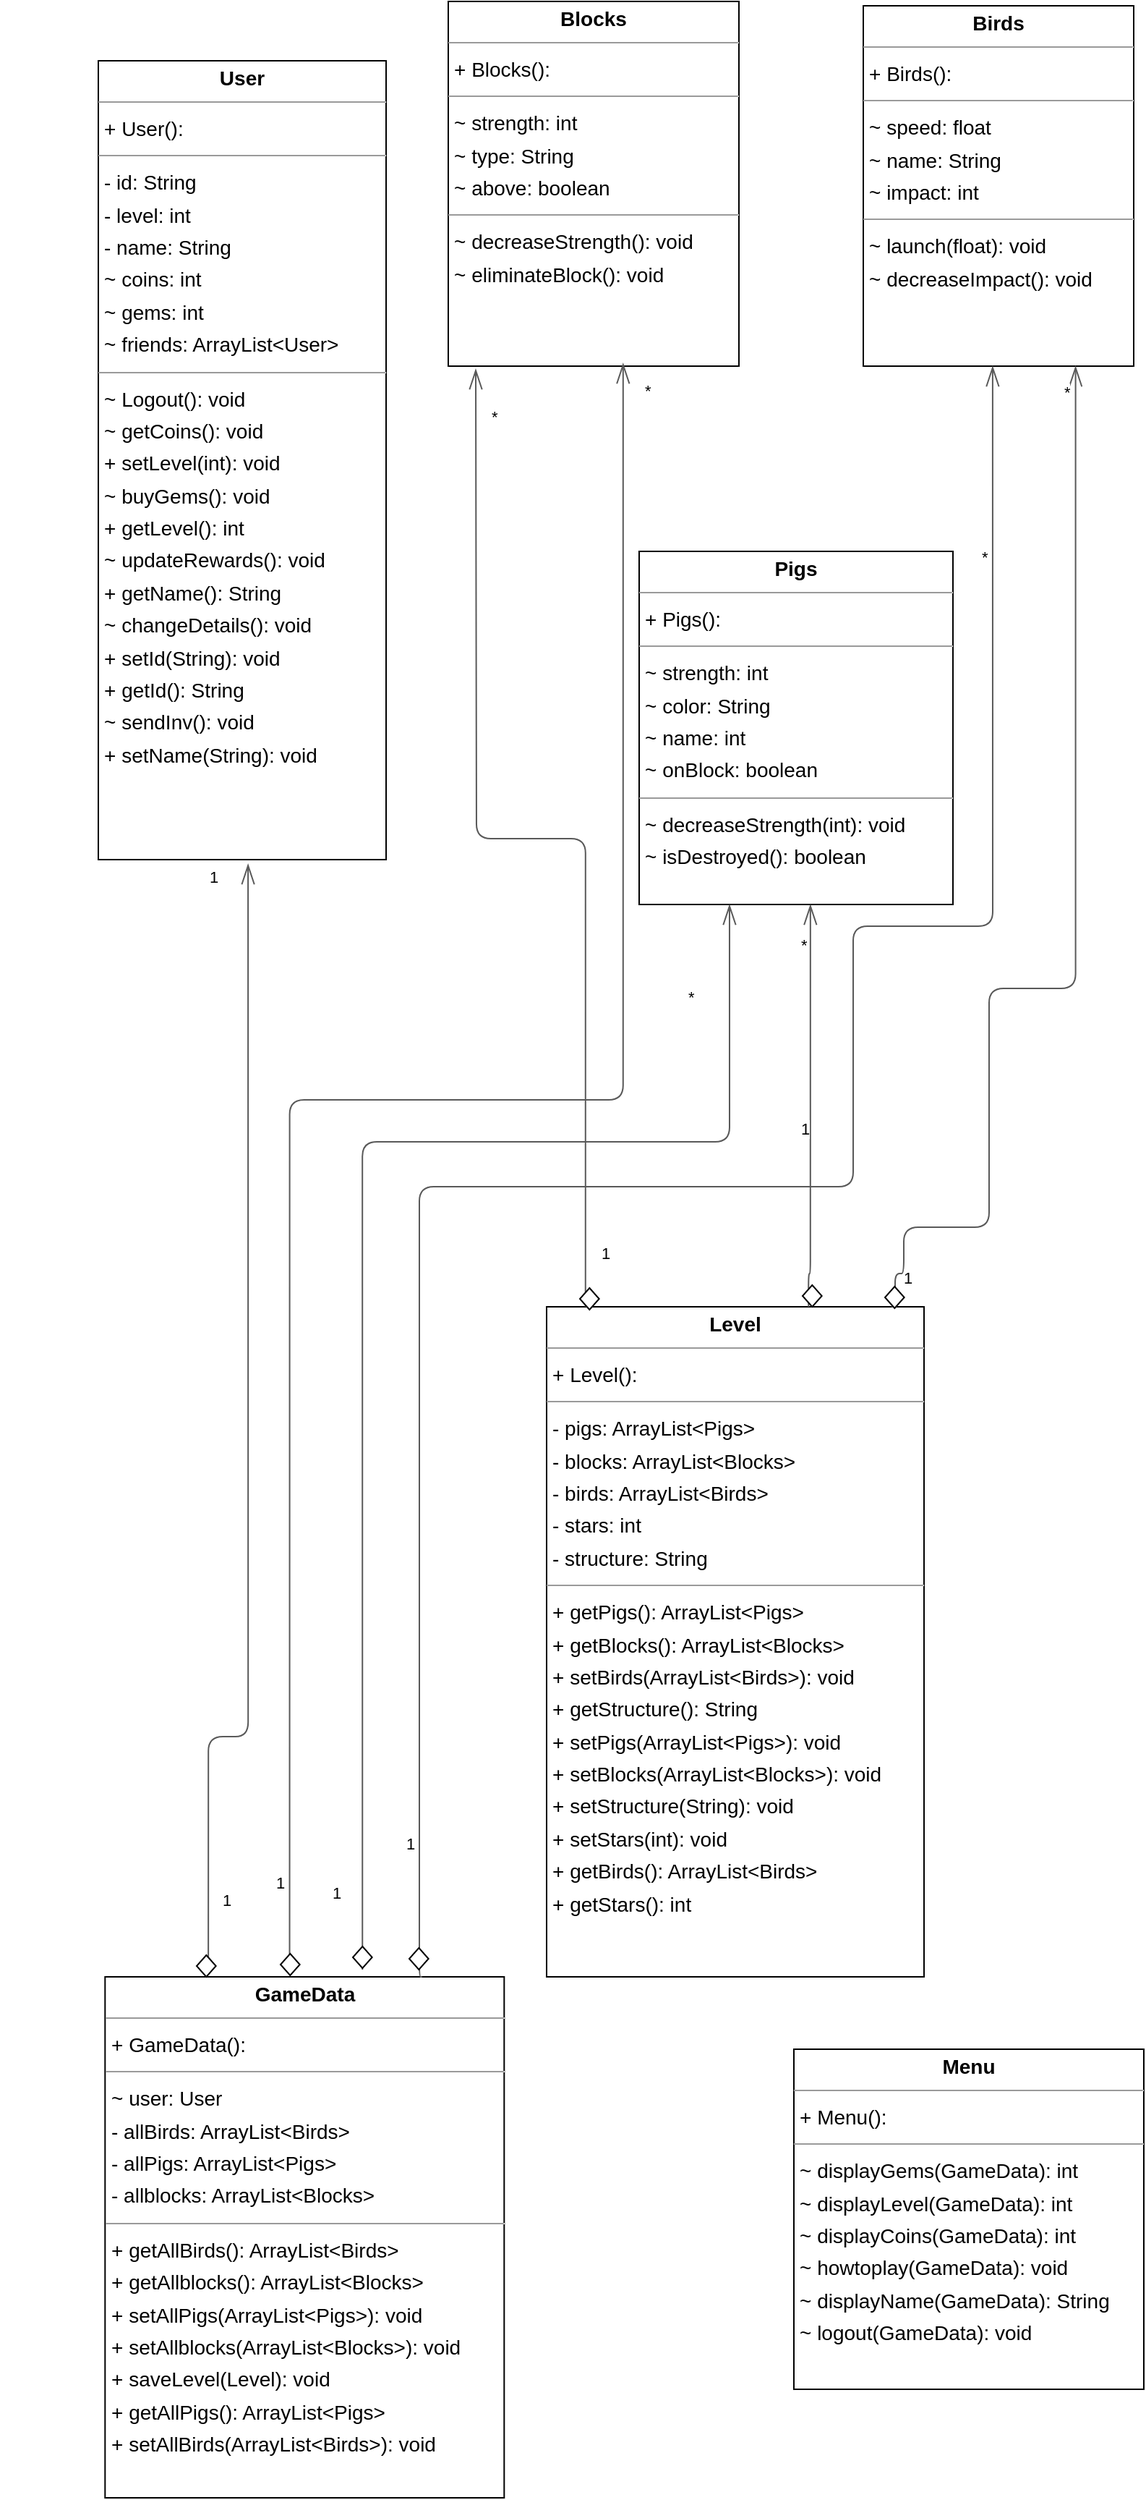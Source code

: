 <mxfile version="24.7.8">
  <diagram id="pRsPes_5a_qy8QipFH-V" name="Page-1">
    <mxGraphModel dx="1644" dy="991" grid="0" gridSize="10" guides="1" tooltips="1" connect="1" arrows="1" fold="1" page="0" pageScale="1" pageWidth="850" pageHeight="1100" background="none" math="0" shadow="0">
      <root>
        <mxCell id="0" />
        <mxCell id="1" parent="0" />
        <mxCell id="node1" value="&lt;p style=&quot;margin:0px;margin-top:4px;text-align:center;&quot;&gt;&lt;b&gt;Birds&lt;/b&gt;&lt;/p&gt;&lt;hr size=&quot;1&quot;/&gt;&lt;p style=&quot;margin:0 0 0 4px;line-height:1.6;&quot;&gt;+ Birds(): &lt;/p&gt;&lt;hr size=&quot;1&quot;/&gt;&lt;p style=&quot;margin:0 0 0 4px;line-height:1.6;&quot;&gt;~ speed: float&lt;br/&gt;~ name: String&lt;br/&gt;~ impact: int&lt;/p&gt;&lt;hr size=&quot;1&quot;/&gt;&lt;p style=&quot;margin:0 0 0 4px;line-height:1.6;&quot;&gt;~ launch(float): void&lt;br/&gt;~ decreaseImpact(): void&lt;/p&gt;" style="verticalAlign=top;align=left;overflow=fill;fontSize=14;fontFamily=Helvetica;html=1;rounded=0;shadow=0;comic=0;labelBackgroundColor=none;strokeWidth=1;" parent="1" vertex="1">
          <mxGeometry x="462" y="-77" width="187" height="249" as="geometry" />
        </mxCell>
        <mxCell id="node6" value="&lt;p style=&quot;margin:0px;margin-top:4px;text-align:center;&quot;&gt;&lt;b&gt;Blocks&lt;/b&gt;&lt;/p&gt;&lt;hr size=&quot;1&quot;/&gt;&lt;p style=&quot;margin:0 0 0 4px;line-height:1.6;&quot;&gt;+ Blocks(): &lt;/p&gt;&lt;hr size=&quot;1&quot;/&gt;&lt;p style=&quot;margin:0 0 0 4px;line-height:1.6;&quot;&gt;~ strength: int&lt;br/&gt;~ type: String&lt;br/&gt;~ above: boolean&lt;/p&gt;&lt;hr size=&quot;1&quot;/&gt;&lt;p style=&quot;margin:0 0 0 4px;line-height:1.6;&quot;&gt;~ decreaseStrength(): void&lt;br/&gt;~ eliminateBlock(): void&lt;/p&gt;" style="verticalAlign=top;align=left;overflow=fill;fontSize=14;fontFamily=Helvetica;html=1;rounded=0;shadow=0;comic=0;labelBackgroundColor=none;strokeWidth=1;" parent="1" vertex="1">
          <mxGeometry x="175" y="-80" width="201" height="252" as="geometry" />
        </mxCell>
        <mxCell id="node3" value="&lt;p style=&quot;margin:0px;margin-top:4px;text-align:center;&quot;&gt;&lt;b&gt;GameData&lt;/b&gt;&lt;/p&gt;&lt;hr size=&quot;1&quot;/&gt;&lt;p style=&quot;margin:0 0 0 4px;line-height:1.6;&quot;&gt;+ GameData(): &lt;/p&gt;&lt;hr size=&quot;1&quot;/&gt;&lt;p style=&quot;margin:0 0 0 4px;line-height:1.6;&quot;&gt;~ user: User&lt;br/&gt;- allBirds: ArrayList&amp;lt;Birds&amp;gt;&lt;br/&gt;- allPigs: ArrayList&amp;lt;Pigs&amp;gt;&lt;br/&gt;- allblocks: ArrayList&amp;lt;Blocks&amp;gt;&lt;/p&gt;&lt;hr size=&quot;1&quot;/&gt;&lt;p style=&quot;margin:0 0 0 4px;line-height:1.6;&quot;&gt;+ getAllBirds(): ArrayList&amp;lt;Birds&amp;gt;&lt;br/&gt;+ getAllblocks(): ArrayList&amp;lt;Blocks&amp;gt;&lt;br/&gt;+ setAllPigs(ArrayList&amp;lt;Pigs&amp;gt;): void&lt;br/&gt;+ setAllblocks(ArrayList&amp;lt;Blocks&amp;gt;): void&lt;br/&gt;+ saveLevel(Level): void&lt;br/&gt;+ getAllPigs(): ArrayList&amp;lt;Pigs&amp;gt;&lt;br/&gt;+ setAllBirds(ArrayList&amp;lt;Birds&amp;gt;): void&lt;/p&gt;" style="verticalAlign=top;align=left;overflow=fill;fontSize=14;fontFamily=Helvetica;html=1;rounded=0;shadow=0;comic=0;labelBackgroundColor=none;strokeWidth=1;" parent="1" vertex="1">
          <mxGeometry x="-62.34" y="1285" width="276" height="360" as="geometry" />
        </mxCell>
        <mxCell id="node0" value="&lt;p style=&quot;margin:0px;margin-top:4px;text-align:center;&quot;&gt;&lt;b&gt;Level&lt;/b&gt;&lt;/p&gt;&lt;hr size=&quot;1&quot;/&gt;&lt;p style=&quot;margin:0 0 0 4px;line-height:1.6;&quot;&gt;+ Level(): &lt;/p&gt;&lt;hr size=&quot;1&quot;/&gt;&lt;p style=&quot;margin:0 0 0 4px;line-height:1.6;&quot;&gt;- pigs: ArrayList&amp;lt;Pigs&amp;gt;&lt;br/&gt;- blocks: ArrayList&amp;lt;Blocks&amp;gt;&lt;br/&gt;- birds: ArrayList&amp;lt;Birds&amp;gt;&lt;br/&gt;- stars: int&lt;br/&gt;- structure: String&lt;/p&gt;&lt;hr size=&quot;1&quot;/&gt;&lt;p style=&quot;margin:0 0 0 4px;line-height:1.6;&quot;&gt;+ getPigs(): ArrayList&amp;lt;Pigs&amp;gt;&lt;br/&gt;+ getBlocks(): ArrayList&amp;lt;Blocks&amp;gt;&lt;br/&gt;+ setBirds(ArrayList&amp;lt;Birds&amp;gt;): void&lt;br/&gt;+ getStructure(): String&lt;br/&gt;+ setPigs(ArrayList&amp;lt;Pigs&amp;gt;): void&lt;br/&gt;+ setBlocks(ArrayList&amp;lt;Blocks&amp;gt;): void&lt;br/&gt;+ setStructure(String): void&lt;br/&gt;+ setStars(int): void&lt;br/&gt;+ getBirds(): ArrayList&amp;lt;Birds&amp;gt;&lt;br/&gt;+ getStars(): int&lt;/p&gt;" style="verticalAlign=top;align=left;overflow=fill;fontSize=14;fontFamily=Helvetica;html=1;rounded=0;shadow=0;comic=0;labelBackgroundColor=none;strokeWidth=1;" parent="1" vertex="1">
          <mxGeometry x="243" y="822" width="261" height="463" as="geometry" />
        </mxCell>
        <mxCell id="node4" value="&lt;p style=&quot;margin:0px;margin-top:4px;text-align:center;&quot;&gt;&lt;b&gt;Menu&lt;/b&gt;&lt;/p&gt;&lt;hr size=&quot;1&quot;/&gt;&lt;p style=&quot;margin:0 0 0 4px;line-height:1.6;&quot;&gt;+ Menu(): &lt;/p&gt;&lt;hr size=&quot;1&quot;/&gt;&lt;p style=&quot;margin:0 0 0 4px;line-height:1.6;&quot;&gt;~ displayGems(GameData): int&lt;br/&gt;~ displayLevel(GameData): int&lt;br/&gt;~ displayCoins(GameData): int&lt;br/&gt;~ howtoplay(GameData): void&lt;br/&gt;~ displayName(GameData): String&lt;br/&gt;~ logout(GameData): void&lt;/p&gt;" style="verticalAlign=top;align=left;overflow=fill;fontSize=14;fontFamily=Helvetica;html=1;rounded=0;shadow=0;comic=0;labelBackgroundColor=none;strokeWidth=1;" parent="1" vertex="1">
          <mxGeometry x="414" y="1335" width="242" height="235" as="geometry" />
        </mxCell>
        <mxCell id="node2" value="&lt;p style=&quot;margin:0px;margin-top:4px;text-align:center;&quot;&gt;&lt;b&gt;Pigs&lt;/b&gt;&lt;/p&gt;&lt;hr size=&quot;1&quot;/&gt;&lt;p style=&quot;margin:0 0 0 4px;line-height:1.6;&quot;&gt;+ Pigs(): &lt;/p&gt;&lt;hr size=&quot;1&quot;/&gt;&lt;p style=&quot;margin:0 0 0 4px;line-height:1.6;&quot;&gt;~ strength: int&lt;br/&gt;~ color: String&lt;br/&gt;~ name: int&lt;br/&gt;~ onBlock: boolean&lt;/p&gt;&lt;hr size=&quot;1&quot;/&gt;&lt;p style=&quot;margin:0 0 0 4px;line-height:1.6;&quot;&gt;~ decreaseStrength(int): void&lt;br/&gt;~ isDestroyed(): boolean&lt;/p&gt;" style="verticalAlign=top;align=left;overflow=fill;fontSize=14;fontFamily=Helvetica;html=1;rounded=0;shadow=0;comic=0;labelBackgroundColor=none;strokeWidth=1;" parent="1" vertex="1">
          <mxGeometry x="307" y="300" width="217" height="244" as="geometry" />
        </mxCell>
        <mxCell id="node5" value="&lt;p style=&quot;margin:0px;margin-top:4px;text-align:center;&quot;&gt;&lt;b&gt;User&lt;/b&gt;&lt;/p&gt;&lt;hr size=&quot;1&quot;/&gt;&lt;p style=&quot;margin:0 0 0 4px;line-height:1.6;&quot;&gt;+ User(): &lt;/p&gt;&lt;hr size=&quot;1&quot;/&gt;&lt;p style=&quot;margin:0 0 0 4px;line-height:1.6;&quot;&gt;- id: String&lt;br/&gt;- level: int&lt;br/&gt;- name: String&lt;br/&gt;~ coins: int&lt;br/&gt;~ gems: int&lt;br/&gt;~ friends: ArrayList&amp;lt;User&amp;gt;&lt;/p&gt;&lt;hr size=&quot;1&quot;/&gt;&lt;p style=&quot;margin:0 0 0 4px;line-height:1.6;&quot;&gt;~ Logout(): void&lt;br/&gt;~ getCoins(): void&lt;br/&gt;+ setLevel(int): void&lt;br/&gt;~ buyGems(): void&lt;br/&gt;+ getLevel(): int&lt;br/&gt;~ updateRewards(): void&lt;br/&gt;+ getName(): String&lt;br/&gt;~ changeDetails(): void&lt;br/&gt;+ setId(String): void&lt;br/&gt;+ getId(): String&lt;br/&gt;~ sendInv(): void&lt;br/&gt;+ setName(String): void&lt;/p&gt;" style="verticalAlign=top;align=left;overflow=fill;fontSize=14;fontFamily=Helvetica;html=1;rounded=0;shadow=0;comic=0;labelBackgroundColor=none;strokeWidth=1;" parent="1" vertex="1">
          <mxGeometry x="-67.0" y="-39" width="199" height="552" as="geometry" />
        </mxCell>
        <mxCell id="edge3" value="" style="html=1;rounded=1;edgeStyle=orthogonalEdgeStyle;dashed=0;startArrow=diamondThinstartSize=12;endArrow=openThin;endSize=12;strokeColor=#595959;exitX=0.794;exitY=0.000;exitDx=0;exitDy=0;entryX=0.478;entryY=1.008;entryDx=0;entryDy=0;" parent="1" source="node3" target="node1" edge="1">
          <mxGeometry width="50" height="50" relative="1" as="geometry">
            <Array as="points">
              <mxPoint x="155" y="739" />
              <mxPoint x="455" y="739" />
              <mxPoint x="455" y="559" />
              <mxPoint x="551" y="559" />
            </Array>
          </mxGeometry>
        </mxCell>
        <mxCell id="label18" value="1" style="edgeLabel;resizable=0;html=1;align=left;verticalAlign=top;strokeColor=default;" parent="edge3" vertex="1" connectable="0">
          <mxGeometry x="144" y="1180" as="geometry" />
        </mxCell>
        <mxCell id="label22" value="*" style="edgeLabel;resizable=0;html=1;align=left;verticalAlign=top;strokeColor=default;" parent="edge3" vertex="1" connectable="0">
          <mxGeometry x="542" y="291" as="geometry" />
        </mxCell>
        <mxCell id="label23" value="" style="edgeLabel;resizable=0;html=1;align=left;verticalAlign=top;strokeColor=default;" parent="edge3" vertex="1" connectable="0">
          <mxGeometry x="551" y="226" as="geometry" />
        </mxCell>
        <mxCell id="edge1" value="" style="html=1;rounded=1;edgeStyle=orthogonalEdgeStyle;dashed=0;startArrow=diamondThinstartSize=12;endArrow=openThin;endSize=12;strokeColor=#595959;exitX=0.468;exitY=0.000;exitDx=0;exitDy=0;entryX=0.604;entryY=1.009;entryDx=0;entryDy=0;" parent="1" edge="1" source="YcmXmorcRD6jCuqAhqST-13">
          <mxGeometry width="50" height="50" relative="1" as="geometry">
            <Array as="points">
              <mxPoint x="65" y="679" />
              <mxPoint x="296" y="679" />
            </Array>
            <mxPoint x="64.038" y="1278" as="sourcePoint" />
            <mxPoint x="295.904" y="170" as="targetPoint" />
          </mxGeometry>
        </mxCell>
        <mxCell id="label6" value="1" style="edgeLabel;resizable=0;html=1;align=left;verticalAlign=top;strokeColor=default;" parent="edge1" vertex="1" connectable="0">
          <mxGeometry x="54" y="1207" as="geometry" />
        </mxCell>
        <mxCell id="label10" value="*" style="edgeLabel;resizable=0;html=1;align=left;verticalAlign=top;strokeColor=default;" parent="edge1" vertex="1" connectable="0">
          <mxGeometry x="282" y="181" as="geometry">
            <mxPoint x="27" y="-5" as="offset" />
          </mxGeometry>
        </mxCell>
        <mxCell id="label11" value="" style="edgeLabel;resizable=0;html=1;align=left;verticalAlign=top;strokeColor=default;" parent="edge1" vertex="1" connectable="0">
          <mxGeometry x="296" y="200" as="geometry" />
        </mxCell>
        <mxCell id="edge0" value="" style="html=1;rounded=1;edgeStyle=orthogonalEdgeStyle;dashed=0;startArrow=diamondThinstartSize=12;endArrow=openThin;endSize=12;strokeColor=#595959;exitX=0.611;exitY=0.000;exitDx=0;exitDy=0;entryX=0.215;entryY=1.033;entryDx=0;entryDy=0;" parent="1" edge="1">
          <mxGeometry width="50" height="50" relative="1" as="geometry">
            <Array as="points">
              <mxPoint x="116" y="708" />
              <mxPoint x="370" y="708" />
            </Array>
            <mxPoint x="115.636" y="1280" as="sourcePoint" />
            <mxPoint x="369.484" y="544" as="targetPoint" />
          </mxGeometry>
        </mxCell>
        <mxCell id="label0" value="1" style="edgeLabel;resizable=0;html=1;align=left;verticalAlign=top;strokeColor=default;" parent="edge0" vertex="1" connectable="0">
          <mxGeometry x="93" y="1214" as="geometry" />
        </mxCell>
        <mxCell id="label4" value="*" style="edgeLabel;resizable=0;html=1;align=left;verticalAlign=top;strokeColor=default;" parent="edge0" vertex="1" connectable="0">
          <mxGeometry x="339" y="595" as="geometry" />
        </mxCell>
        <mxCell id="label5" value="" style="edgeLabel;resizable=0;html=1;align=left;verticalAlign=top;strokeColor=default;" parent="edge0" vertex="1" connectable="0">
          <mxGeometry x="353" y="577" as="geometry" />
        </mxCell>
        <mxCell id="edge4" value="" style="html=1;rounded=1;edgeStyle=orthogonalEdgeStyle;dashed=0;startArrow=diamondThinstartSize=12;endArrow=openThin;endSize=12;strokeColor=#595959;entryX=0.500;entryY=1.000;entryDx=0;entryDy=0;" parent="1" edge="1">
          <mxGeometry width="50" height="50" relative="1" as="geometry">
            <Array as="points">
              <mxPoint x="9.38" y="1119" />
              <mxPoint x="36.38" y="1119" />
            </Array>
            <mxPoint x="9.072" y="1277.031" as="sourcePoint" />
            <mxPoint x="36.55" y="516" as="targetPoint" />
          </mxGeometry>
        </mxCell>
        <mxCell id="label24" value="1" style="edgeLabel;resizable=0;html=1;align=left;verticalAlign=top;strokeColor=default;" parent="edge4" vertex="1" connectable="0">
          <mxGeometry x="17" y="1219" as="geometry" />
        </mxCell>
        <mxCell id="label28" value="1" style="edgeLabel;resizable=0;html=1;align=left;verticalAlign=top;strokeColor=default;" parent="edge4" vertex="1" connectable="0">
          <mxGeometry x="8" y="512" as="geometry" />
        </mxCell>
        <mxCell id="label29" value="" style="edgeLabel;resizable=0;html=1;align=left;verticalAlign=top;strokeColor=default;" parent="edge4" vertex="1" connectable="0">
          <mxGeometry x="-134" y="577" as="geometry" />
        </mxCell>
        <mxCell id="edge5" value="" style="html=1;rounded=1;edgeStyle=orthogonalEdgeStyle;dashed=0;startArrow=diamondThinstartSize=12;endArrow=openThin;endSize=12;strokeColor=#595959;exitX=0.914;exitY=0.000;exitDx=0;exitDy=0;entryX=0.785;entryY=1.000;entryDx=0;entryDy=0;" parent="1" source="node0" target="node1" edge="1">
          <mxGeometry width="50" height="50" relative="1" as="geometry">
            <Array as="points">
              <mxPoint x="484" y="799" />
              <mxPoint x="490" y="799" />
              <mxPoint x="490" y="767" />
              <mxPoint x="549" y="767" />
              <mxPoint x="549" y="602" />
              <mxPoint x="609" y="602" />
            </Array>
          </mxGeometry>
        </mxCell>
        <mxCell id="label30" value="1" style="edgeLabel;resizable=0;html=1;align=left;verticalAlign=top;strokeColor=default;" parent="edge5" vertex="1" connectable="0">
          <mxGeometry x="488" y="789" as="geometry" />
        </mxCell>
        <mxCell id="label34" value="*" style="edgeLabel;resizable=0;html=1;align=left;verticalAlign=top;strokeColor=default;" parent="edge5" vertex="1" connectable="0">
          <mxGeometry x="599" y="177" as="geometry" />
        </mxCell>
        <mxCell id="label35" value="" style="edgeLabel;resizable=0;html=1;align=left;verticalAlign=top;strokeColor=default;" parent="edge5" vertex="1" connectable="0">
          <mxGeometry x="608" y="177" as="geometry" />
        </mxCell>
        <mxCell id="edge6" value="" style="html=1;rounded=1;edgeStyle=orthogonalEdgeStyle;dashed=0;startArrow=diamondThinstartSize=12;endArrow=openThin;endSize=12;strokeColor=#595959;exitX=0.103;exitY=0.000;exitDx=0;exitDy=0;" parent="1" source="node0" edge="1">
          <mxGeometry width="50" height="50" relative="1" as="geometry">
            <mxPoint x="194" y="174" as="targetPoint" />
          </mxGeometry>
        </mxCell>
        <mxCell id="label36" value="1" style="edgeLabel;resizable=0;html=1;align=left;verticalAlign=top;strokeColor=default;" parent="edge6" vertex="1" connectable="0">
          <mxGeometry x="279" y="772" as="geometry" />
        </mxCell>
        <mxCell id="label40" value="*" style="edgeLabel;resizable=0;html=1;align=left;verticalAlign=top;strokeColor=default;" parent="edge6" vertex="1" connectable="0">
          <mxGeometry x="239" y="200" as="geometry">
            <mxPoint x="-36" y="-6" as="offset" />
          </mxGeometry>
        </mxCell>
        <mxCell id="label41" value="" style="edgeLabel;resizable=0;html=1;align=left;verticalAlign=top;strokeColor=default;" parent="edge6" vertex="1" connectable="0">
          <mxGeometry x="275" y="177" as="geometry" />
        </mxCell>
        <mxCell id="edge2" value="" style="html=1;rounded=1;edgeStyle=orthogonalEdgeStyle;dashed=0;startArrow=diamondThinstartSize=12;endArrow=openThin;endSize=12;strokeColor=#595959;exitX=0.694;exitY=0.000;exitDx=0;exitDy=0;entryX=0.549;entryY=1.036;entryDx=0;entryDy=0;" parent="1" source="node0" target="node2" edge="1">
          <mxGeometry width="50" height="50" relative="1" as="geometry">
            <Array as="points">
              <mxPoint x="426" y="799" />
            </Array>
          </mxGeometry>
        </mxCell>
        <mxCell id="label12" value="1" style="edgeLabel;resizable=0;html=1;align=left;verticalAlign=top;strokeColor=default;" parent="edge2" vertex="1" connectable="0">
          <mxGeometry x="417" y="686" as="geometry" />
        </mxCell>
        <mxCell id="label16" value="*" style="edgeLabel;resizable=0;html=1;align=left;verticalAlign=top;strokeColor=default;" parent="edge2" vertex="1" connectable="0">
          <mxGeometry x="417" y="559" as="geometry" />
        </mxCell>
        <mxCell id="label17" value="" style="edgeLabel;resizable=0;html=1;align=left;verticalAlign=top;strokeColor=default;" parent="edge2" vertex="1" connectable="0">
          <mxGeometry x="426" y="549" as="geometry" />
        </mxCell>
        <mxCell id="YcmXmorcRD6jCuqAhqST-3" value="" style="rhombus;whiteSpace=wrap;html=1;fillColor=#FFFFFF;" parent="1" vertex="1">
          <mxGeometry x="1" y="1270" width="13.33" height="15" as="geometry" />
        </mxCell>
        <mxCell id="YcmXmorcRD6jCuqAhqST-18" value="" style="rhombus;whiteSpace=wrap;html=1;fillColor=#FFFFFF;" parent="1" vertex="1">
          <mxGeometry x="109" y="1264" width="13.33" height="15" as="geometry" />
        </mxCell>
        <mxCell id="YcmXmorcRD6jCuqAhqST-23" value="" style="rhombus;whiteSpace=wrap;html=1;fillColor=#FFFFFF;" parent="1" vertex="1">
          <mxGeometry x="148" y="1265" width="13.33" height="15" as="geometry" />
        </mxCell>
        <mxCell id="YcmXmorcRD6jCuqAhqST-24" value="" style="rhombus;whiteSpace=wrap;html=1;fillColor=#FFFFFF;" parent="1" vertex="1">
          <mxGeometry x="266" y="809" width="13.33" height="15" as="geometry" />
        </mxCell>
        <mxCell id="YcmXmorcRD6jCuqAhqST-25" value="" style="rhombus;whiteSpace=wrap;html=1;fillColor=#FFFFFF;" parent="1" vertex="1">
          <mxGeometry x="420" y="807" width="13.33" height="15" as="geometry" />
        </mxCell>
        <mxCell id="YcmXmorcRD6jCuqAhqST-26" value="" style="rhombus;whiteSpace=wrap;html=1;fillColor=#FFFFFF;" parent="1" vertex="1">
          <mxGeometry x="477" y="808" width="13.33" height="15" as="geometry" />
        </mxCell>
        <mxCell id="YcmXmorcRD6jCuqAhqST-13" value="" style="rhombus;whiteSpace=wrap;html=1;fillColor=#FFFFFF;" parent="1" vertex="1">
          <mxGeometry x="59" y="1269" width="13.33" height="15" as="geometry" />
        </mxCell>
      </root>
    </mxGraphModel>
  </diagram>
</mxfile>

